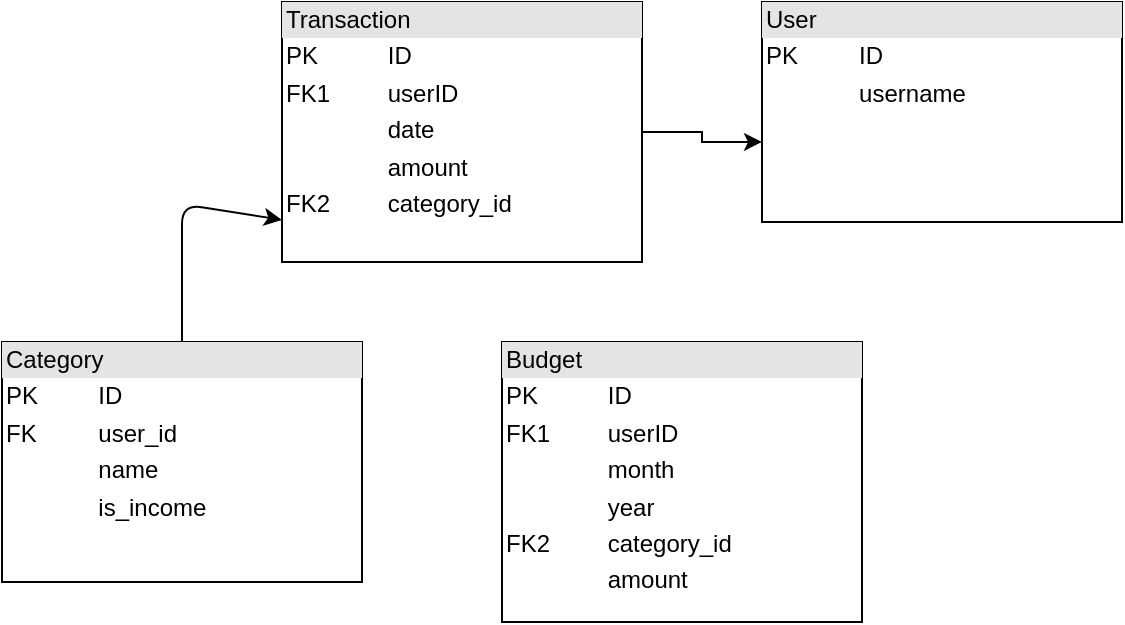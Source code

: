 <mxfile>
    <diagram name="Page-1" id="9f46799a-70d6-7492-0946-bef42562c5a5">
        <mxGraphModel dx="910" dy="545" grid="1" gridSize="10" guides="1" tooltips="1" connect="1" arrows="1" fold="1" page="1" pageScale="1" pageWidth="1100" pageHeight="850" background="none" math="0" shadow="0">
            <root>
                <mxCell id="0"/>
                <mxCell id="1" parent="0"/>
                <mxCell id="7GTbXopin7NIB3NOjabN-1" value="&lt;div style=&quot;box-sizing:border-box;width:100%;background:#e4e4e4;padding:2px;&quot;&gt;User&lt;/div&gt;&lt;table style=&quot;width:100%;font-size:1em;&quot; cellpadding=&quot;2&quot; cellspacing=&quot;0&quot;&gt;&lt;tbody&gt;&lt;tr&gt;&lt;td&gt;PK&lt;/td&gt;&lt;td&gt;ID&lt;/td&gt;&lt;/tr&gt;&lt;tr&gt;&lt;td&gt;&lt;br&gt;&lt;/td&gt;&lt;td&gt;username&lt;/td&gt;&lt;/tr&gt;&lt;/tbody&gt;&lt;/table&gt;" style="verticalAlign=top;align=left;overflow=fill;html=1;whiteSpace=wrap;" parent="1" vertex="1">
                    <mxGeometry x="430" y="480" width="180" height="110" as="geometry"/>
                </mxCell>
                <mxCell id="7GTbXopin7NIB3NOjabN-5" style="edgeStyle=orthogonalEdgeStyle;rounded=0;orthogonalLoop=1;jettySize=auto;html=1;entryX=0;entryY=0.636;entryDx=0;entryDy=0;entryPerimeter=0;" parent="1" source="7GTbXopin7NIB3NOjabN-2" target="7GTbXopin7NIB3NOjabN-1" edge="1">
                    <mxGeometry relative="1" as="geometry"/>
                </mxCell>
                <mxCell id="7GTbXopin7NIB3NOjabN-2" value="&lt;div style=&quot;box-sizing:border-box;width:100%;background:#e4e4e4;padding:2px;&quot;&gt;Transaction&lt;/div&gt;&lt;table style=&quot;width:100%;font-size:1em;&quot; cellpadding=&quot;2&quot; cellspacing=&quot;0&quot;&gt;&lt;tbody&gt;&lt;tr&gt;&lt;td&gt;PK&lt;/td&gt;&lt;td&gt;ID&lt;/td&gt;&lt;/tr&gt;&lt;tr&gt;&lt;td&gt;FK1&lt;/td&gt;&lt;td&gt;userID&lt;/td&gt;&lt;/tr&gt;&lt;tr&gt;&lt;td&gt;&lt;/td&gt;&lt;td&gt;date&lt;/td&gt;&lt;/tr&gt;&lt;tr&gt;&lt;td&gt;&lt;br&gt;&lt;/td&gt;&lt;td&gt;amount&lt;/td&gt;&lt;/tr&gt;&lt;tr&gt;&lt;td&gt;FK2&lt;/td&gt;&lt;td&gt;category_id&lt;/td&gt;&lt;/tr&gt;&lt;tr&gt;&lt;td&gt;&lt;br&gt;&lt;/td&gt;&lt;td&gt;&lt;br&gt;&lt;/td&gt;&lt;/tr&gt;&lt;/tbody&gt;&lt;/table&gt;" style="verticalAlign=top;align=left;overflow=fill;html=1;whiteSpace=wrap;" parent="1" vertex="1">
                    <mxGeometry x="190" y="480" width="180" height="130" as="geometry"/>
                </mxCell>
                <mxCell id="7" style="edgeStyle=none;html=1;entryX=0;entryY=0.838;entryDx=0;entryDy=0;entryPerimeter=0;" edge="1" parent="1" source="2" target="7GTbXopin7NIB3NOjabN-2">
                    <mxGeometry relative="1" as="geometry">
                        <Array as="points">
                            <mxPoint x="140" y="581"/>
                        </Array>
                    </mxGeometry>
                </mxCell>
                <mxCell id="2" value="&lt;div style=&quot;box-sizing:border-box;width:100%;background:#e4e4e4;padding:2px;&quot;&gt;Category&lt;/div&gt;&lt;table style=&quot;width:100%;font-size:1em;&quot; cellpadding=&quot;2&quot; cellspacing=&quot;0&quot;&gt;&lt;tbody&gt;&lt;tr&gt;&lt;td&gt;PK&lt;/td&gt;&lt;td&gt;ID&lt;/td&gt;&lt;/tr&gt;&lt;tr&gt;&lt;td&gt;FK&lt;/td&gt;&lt;td&gt;user_id&lt;/td&gt;&lt;/tr&gt;&lt;tr&gt;&lt;td&gt;&lt;br&gt;&lt;/td&gt;&lt;td&gt;name&lt;/td&gt;&lt;/tr&gt;&lt;tr&gt;&lt;td&gt;&lt;br&gt;&lt;/td&gt;&lt;td&gt;is_income&lt;/td&gt;&lt;/tr&gt;&lt;/tbody&gt;&lt;/table&gt;" style="verticalAlign=top;align=left;overflow=fill;html=1;whiteSpace=wrap;" parent="1" vertex="1">
                    <mxGeometry x="50" y="650" width="180" height="120" as="geometry"/>
                </mxCell>
                <mxCell id="8" value="&lt;div style=&quot;box-sizing:border-box;width:100%;background:#e4e4e4;padding:2px;&quot;&gt;Budget&lt;/div&gt;&lt;table style=&quot;width:100%;font-size:1em;&quot; cellpadding=&quot;2&quot; cellspacing=&quot;0&quot;&gt;&lt;tbody&gt;&lt;tr&gt;&lt;td&gt;PK&lt;/td&gt;&lt;td&gt;ID&lt;/td&gt;&lt;/tr&gt;&lt;tr&gt;&lt;td&gt;FK1&lt;/td&gt;&lt;td&gt;userID&lt;/td&gt;&lt;/tr&gt;&lt;tr&gt;&lt;td&gt;&lt;/td&gt;&lt;td&gt;month&lt;/td&gt;&lt;/tr&gt;&lt;tr&gt;&lt;td&gt;&lt;br&gt;&lt;/td&gt;&lt;td&gt;year&lt;/td&gt;&lt;/tr&gt;&lt;tr&gt;&lt;td&gt;FK2&lt;/td&gt;&lt;td&gt;category_id&lt;/td&gt;&lt;/tr&gt;&lt;tr&gt;&lt;td&gt;&lt;br&gt;&lt;/td&gt;&lt;td&gt;amount&lt;/td&gt;&lt;/tr&gt;&lt;/tbody&gt;&lt;/table&gt;" style="verticalAlign=top;align=left;overflow=fill;html=1;whiteSpace=wrap;" vertex="1" parent="1">
                    <mxGeometry x="300" y="650" width="180" height="140" as="geometry"/>
                </mxCell>
            </root>
        </mxGraphModel>
    </diagram>
</mxfile>
